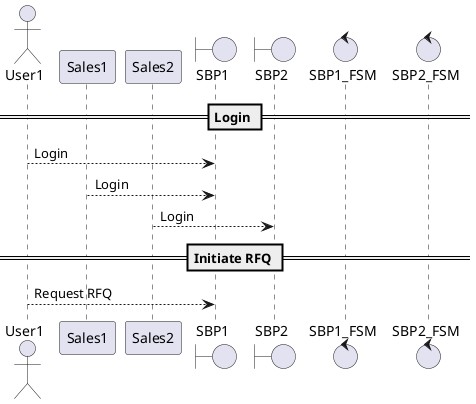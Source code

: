 @startuml

== Login ==
actor User1
participant Sales1
participant Sales2
boundary SBP1
boundary SBP2
control SBP1_FSM
control SBP2_FSM
User1 --> SBP1: Login
Sales1 --> SBP1: Login
Sales2 --> SBP2: Login

== Initiate RFQ ==
User1 --> SBP1: Request RFQ

@enduml